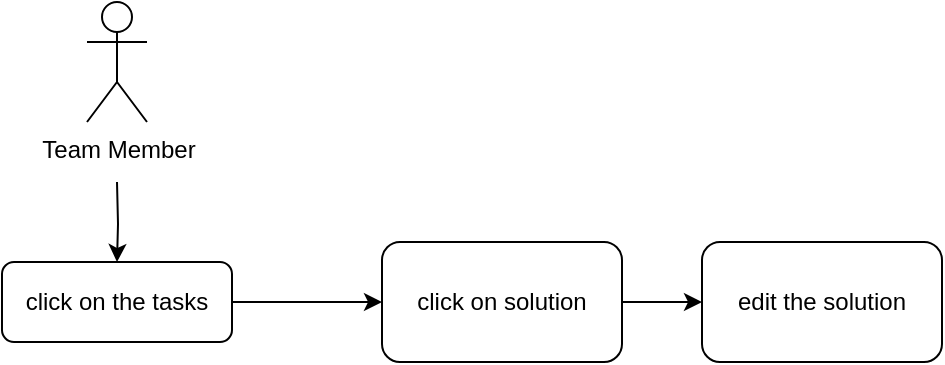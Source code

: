<mxfile version="13.10.6" type="device"><diagram id="0UVQQSrqgikrCZOj43vd" name="Page-1"><mxGraphModel dx="1422" dy="705" grid="1" gridSize="10" guides="1" tooltips="1" connect="1" arrows="1" fold="1" page="1" pageScale="1" pageWidth="827" pageHeight="1169" math="0" shadow="0"><root><mxCell id="0"/><mxCell id="1" parent="0"/><mxCell id="JhZR8KeDlKOaUOm_ZK60-51" style="edgeStyle=orthogonalEdgeStyle;rounded=0;orthogonalLoop=1;jettySize=auto;html=1;entryX=0.5;entryY=0;entryDx=0;entryDy=0;" edge="1" parent="1" target="JhZR8KeDlKOaUOm_ZK60-54"><mxGeometry relative="1" as="geometry"><mxPoint x="177.5" y="200" as="sourcePoint"/></mxGeometry></mxCell><mxCell id="JhZR8KeDlKOaUOm_ZK60-52" value="Team Member" style="shape=umlActor;verticalLabelPosition=bottom;verticalAlign=top;html=1;outlineConnect=0;" vertex="1" parent="1"><mxGeometry x="162.5" y="110" width="30" height="60" as="geometry"/></mxCell><mxCell id="JhZR8KeDlKOaUOm_ZK60-57" style="edgeStyle=orthogonalEdgeStyle;rounded=0;orthogonalLoop=1;jettySize=auto;html=1;exitX=1;exitY=0.5;exitDx=0;exitDy=0;entryX=0;entryY=0.5;entryDx=0;entryDy=0;" edge="1" parent="1" source="JhZR8KeDlKOaUOm_ZK60-54" target="JhZR8KeDlKOaUOm_ZK60-56"><mxGeometry relative="1" as="geometry"/></mxCell><mxCell id="JhZR8KeDlKOaUOm_ZK60-54" value="click on the tasks" style="rounded=1;whiteSpace=wrap;html=1;" vertex="1" parent="1"><mxGeometry x="120" y="240" width="115" height="40" as="geometry"/></mxCell><mxCell id="JhZR8KeDlKOaUOm_ZK60-59" style="edgeStyle=orthogonalEdgeStyle;rounded=0;orthogonalLoop=1;jettySize=auto;html=1;exitX=1;exitY=0.5;exitDx=0;exitDy=0;" edge="1" parent="1" source="JhZR8KeDlKOaUOm_ZK60-56" target="JhZR8KeDlKOaUOm_ZK60-58"><mxGeometry relative="1" as="geometry"/></mxCell><mxCell id="JhZR8KeDlKOaUOm_ZK60-56" value="click on solution" style="rounded=1;whiteSpace=wrap;html=1;" vertex="1" parent="1"><mxGeometry x="310" y="230" width="120" height="60" as="geometry"/></mxCell><mxCell id="JhZR8KeDlKOaUOm_ZK60-58" value="edit the solution" style="rounded=1;whiteSpace=wrap;html=1;" vertex="1" parent="1"><mxGeometry x="470" y="230" width="120" height="60" as="geometry"/></mxCell></root></mxGraphModel></diagram></mxfile>